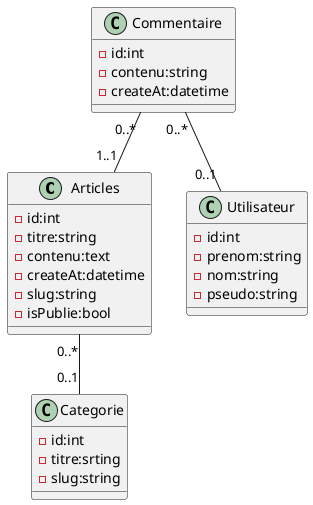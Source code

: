 @startuml
'https://plantuml.com/class-diagram
class Articles{
    -id:int
    -titre:string
    -contenu:text
    -createAt:datetime
    -slug:string
    -isPublie:bool
}

class Categorie{
    -id:int
    -titre:srting
    -slug:string
}

class Utilisateur{
    -id:int
    -prenom:string
    -nom:string
    -pseudo:string
}
class Commentaire{
    -id:int
    -contenu:string
    -createAt:datetime
}
Articles "0..*"--"0..1"Categorie
Commentaire "0..*"--"1..1" Articles
Commentaire "0..*"--"0..1" Utilisateur

@enduml
